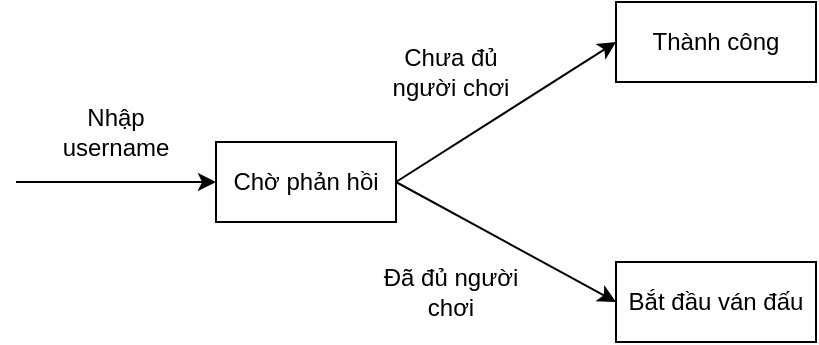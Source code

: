 <mxfile version="20.6.0" type="device"><diagram id="4xbyE1lQh2P8bfxN54L8" name="Trang-1"><mxGraphModel dx="1038" dy="547" grid="1" gridSize="10" guides="1" tooltips="1" connect="1" arrows="1" fold="1" page="1" pageScale="1" pageWidth="827" pageHeight="1169" math="0" shadow="0"><root><mxCell id="0"/><mxCell id="1" parent="0"/><mxCell id="5GZTetsKdQN0DaaRMYv3-1" value="Chờ phản hồi" style="rounded=0;whiteSpace=wrap;html=1;" parent="1" vertex="1"><mxGeometry x="350" y="230" width="90" height="40" as="geometry"/></mxCell><mxCell id="5GZTetsKdQN0DaaRMYv3-2" value="Thành công" style="rounded=0;whiteSpace=wrap;html=1;" parent="1" vertex="1"><mxGeometry x="550" y="160" width="100" height="40" as="geometry"/></mxCell><mxCell id="5GZTetsKdQN0DaaRMYv3-3" value="Bắt đầu ván đấu" style="rounded=0;whiteSpace=wrap;html=1;" parent="1" vertex="1"><mxGeometry x="550" y="290" width="100" height="40" as="geometry"/></mxCell><mxCell id="5GZTetsKdQN0DaaRMYv3-4" value="" style="endArrow=classic;html=1;rounded=0;entryX=0;entryY=0.5;entryDx=0;entryDy=0;" parent="1" target="5GZTetsKdQN0DaaRMYv3-1" edge="1"><mxGeometry width="50" height="50" relative="1" as="geometry"><mxPoint x="250" y="250" as="sourcePoint"/><mxPoint x="440" y="230" as="targetPoint"/></mxGeometry></mxCell><mxCell id="5GZTetsKdQN0DaaRMYv3-5" value="Nhập username" style="text;html=1;strokeColor=none;fillColor=none;align=center;verticalAlign=middle;whiteSpace=wrap;rounded=0;" parent="1" vertex="1"><mxGeometry x="270" y="210" width="60" height="30" as="geometry"/></mxCell><mxCell id="5GZTetsKdQN0DaaRMYv3-6" value="" style="endArrow=classic;html=1;rounded=0;entryX=0;entryY=0.5;entryDx=0;entryDy=0;exitX=1;exitY=0.5;exitDx=0;exitDy=0;" parent="1" source="5GZTetsKdQN0DaaRMYv3-1" target="5GZTetsKdQN0DaaRMYv3-2" edge="1"><mxGeometry width="50" height="50" relative="1" as="geometry"><mxPoint x="390" y="270" as="sourcePoint"/><mxPoint x="440" y="220" as="targetPoint"/></mxGeometry></mxCell><mxCell id="5GZTetsKdQN0DaaRMYv3-7" value="Chưa đủ người chơi" style="text;html=1;strokeColor=none;fillColor=none;align=center;verticalAlign=middle;whiteSpace=wrap;rounded=0;" parent="1" vertex="1"><mxGeometry x="430" y="180" width="75" height="30" as="geometry"/></mxCell><mxCell id="5GZTetsKdQN0DaaRMYv3-8" value="" style="endArrow=classic;html=1;rounded=0;entryX=0;entryY=0.5;entryDx=0;entryDy=0;exitX=1;exitY=0.5;exitDx=0;exitDy=0;" parent="1" source="5GZTetsKdQN0DaaRMYv3-1" target="5GZTetsKdQN0DaaRMYv3-3" edge="1"><mxGeometry width="50" height="50" relative="1" as="geometry"><mxPoint x="390" y="260" as="sourcePoint"/><mxPoint x="440" y="210" as="targetPoint"/></mxGeometry></mxCell><mxCell id="5GZTetsKdQN0DaaRMYv3-9" value="Đã đủ người chơi" style="text;html=1;strokeColor=none;fillColor=none;align=center;verticalAlign=middle;whiteSpace=wrap;rounded=0;" parent="1" vertex="1"><mxGeometry x="430" y="290" width="75" height="30" as="geometry"/></mxCell></root></mxGraphModel></diagram></mxfile>